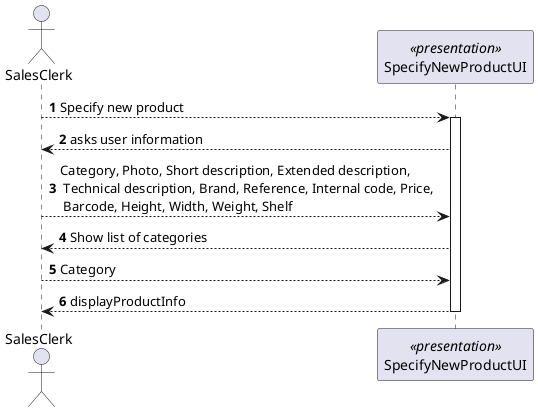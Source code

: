 @startuml
actor SalesClerk as adm
participant "//<<presentation>>//\nSpecifyNewProductUI" as ui

autonumber

adm-->ui: Specify new product

activate ui

ui-->adm: asks user information

adm-->ui: Category, Photo, Short description, Extended description,\n Technical description, Brand, Reference, Internal code, Price,\n Barcode, Height, Width, Weight, Shelf

ui-->adm: Show list of categories

adm-->ui: Category

ui-->adm: displayProductInfo

deactivate ui
@enduml
